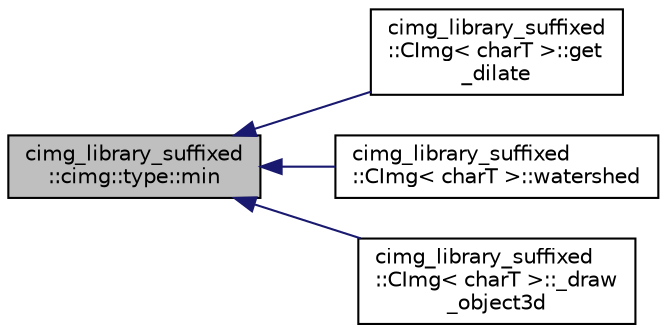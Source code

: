 digraph "cimg_library_suffixed::cimg::type::min"
{
  edge [fontname="Helvetica",fontsize="10",labelfontname="Helvetica",labelfontsize="10"];
  node [fontname="Helvetica",fontsize="10",shape=record];
  rankdir="LR";
  Node1 [label="cimg_library_suffixed\l::cimg::type::min",height=0.2,width=0.4,color="black", fillcolor="grey75", style="filled" fontcolor="black"];
  Node1 -> Node2 [dir="back",color="midnightblue",fontsize="10",style="solid",fontname="Helvetica"];
  Node2 [label="cimg_library_suffixed\l::CImg\< charT \>::get\l_dilate",height=0.2,width=0.4,color="black", fillcolor="white", style="filled",URL="$structcimg__library__suffixed_1_1_c_img.html#abadcab2e4e5c9b26edce017de8c09aed",tooltip="Dilate image by a structuring element ."];
  Node1 -> Node3 [dir="back",color="midnightblue",fontsize="10",style="solid",fontname="Helvetica"];
  Node3 [label="cimg_library_suffixed\l::CImg\< charT \>::watershed",height=0.2,width=0.4,color="black", fillcolor="white", style="filled",URL="$structcimg__library__suffixed_1_1_c_img.html#aa64686d26d3e168cf452891a8d083874",tooltip="Compute watershed transform."];
  Node1 -> Node4 [dir="back",color="midnightblue",fontsize="10",style="solid",fontname="Helvetica"];
  Node4 [label="cimg_library_suffixed\l::CImg\< charT \>::_draw\l_object3d",height=0.2,width=0.4,color="black", fillcolor="white", style="filled",URL="$structcimg__library__suffixed_1_1_c_img.html#a172d2a3982cc236873877aac64d9c652"];
}
